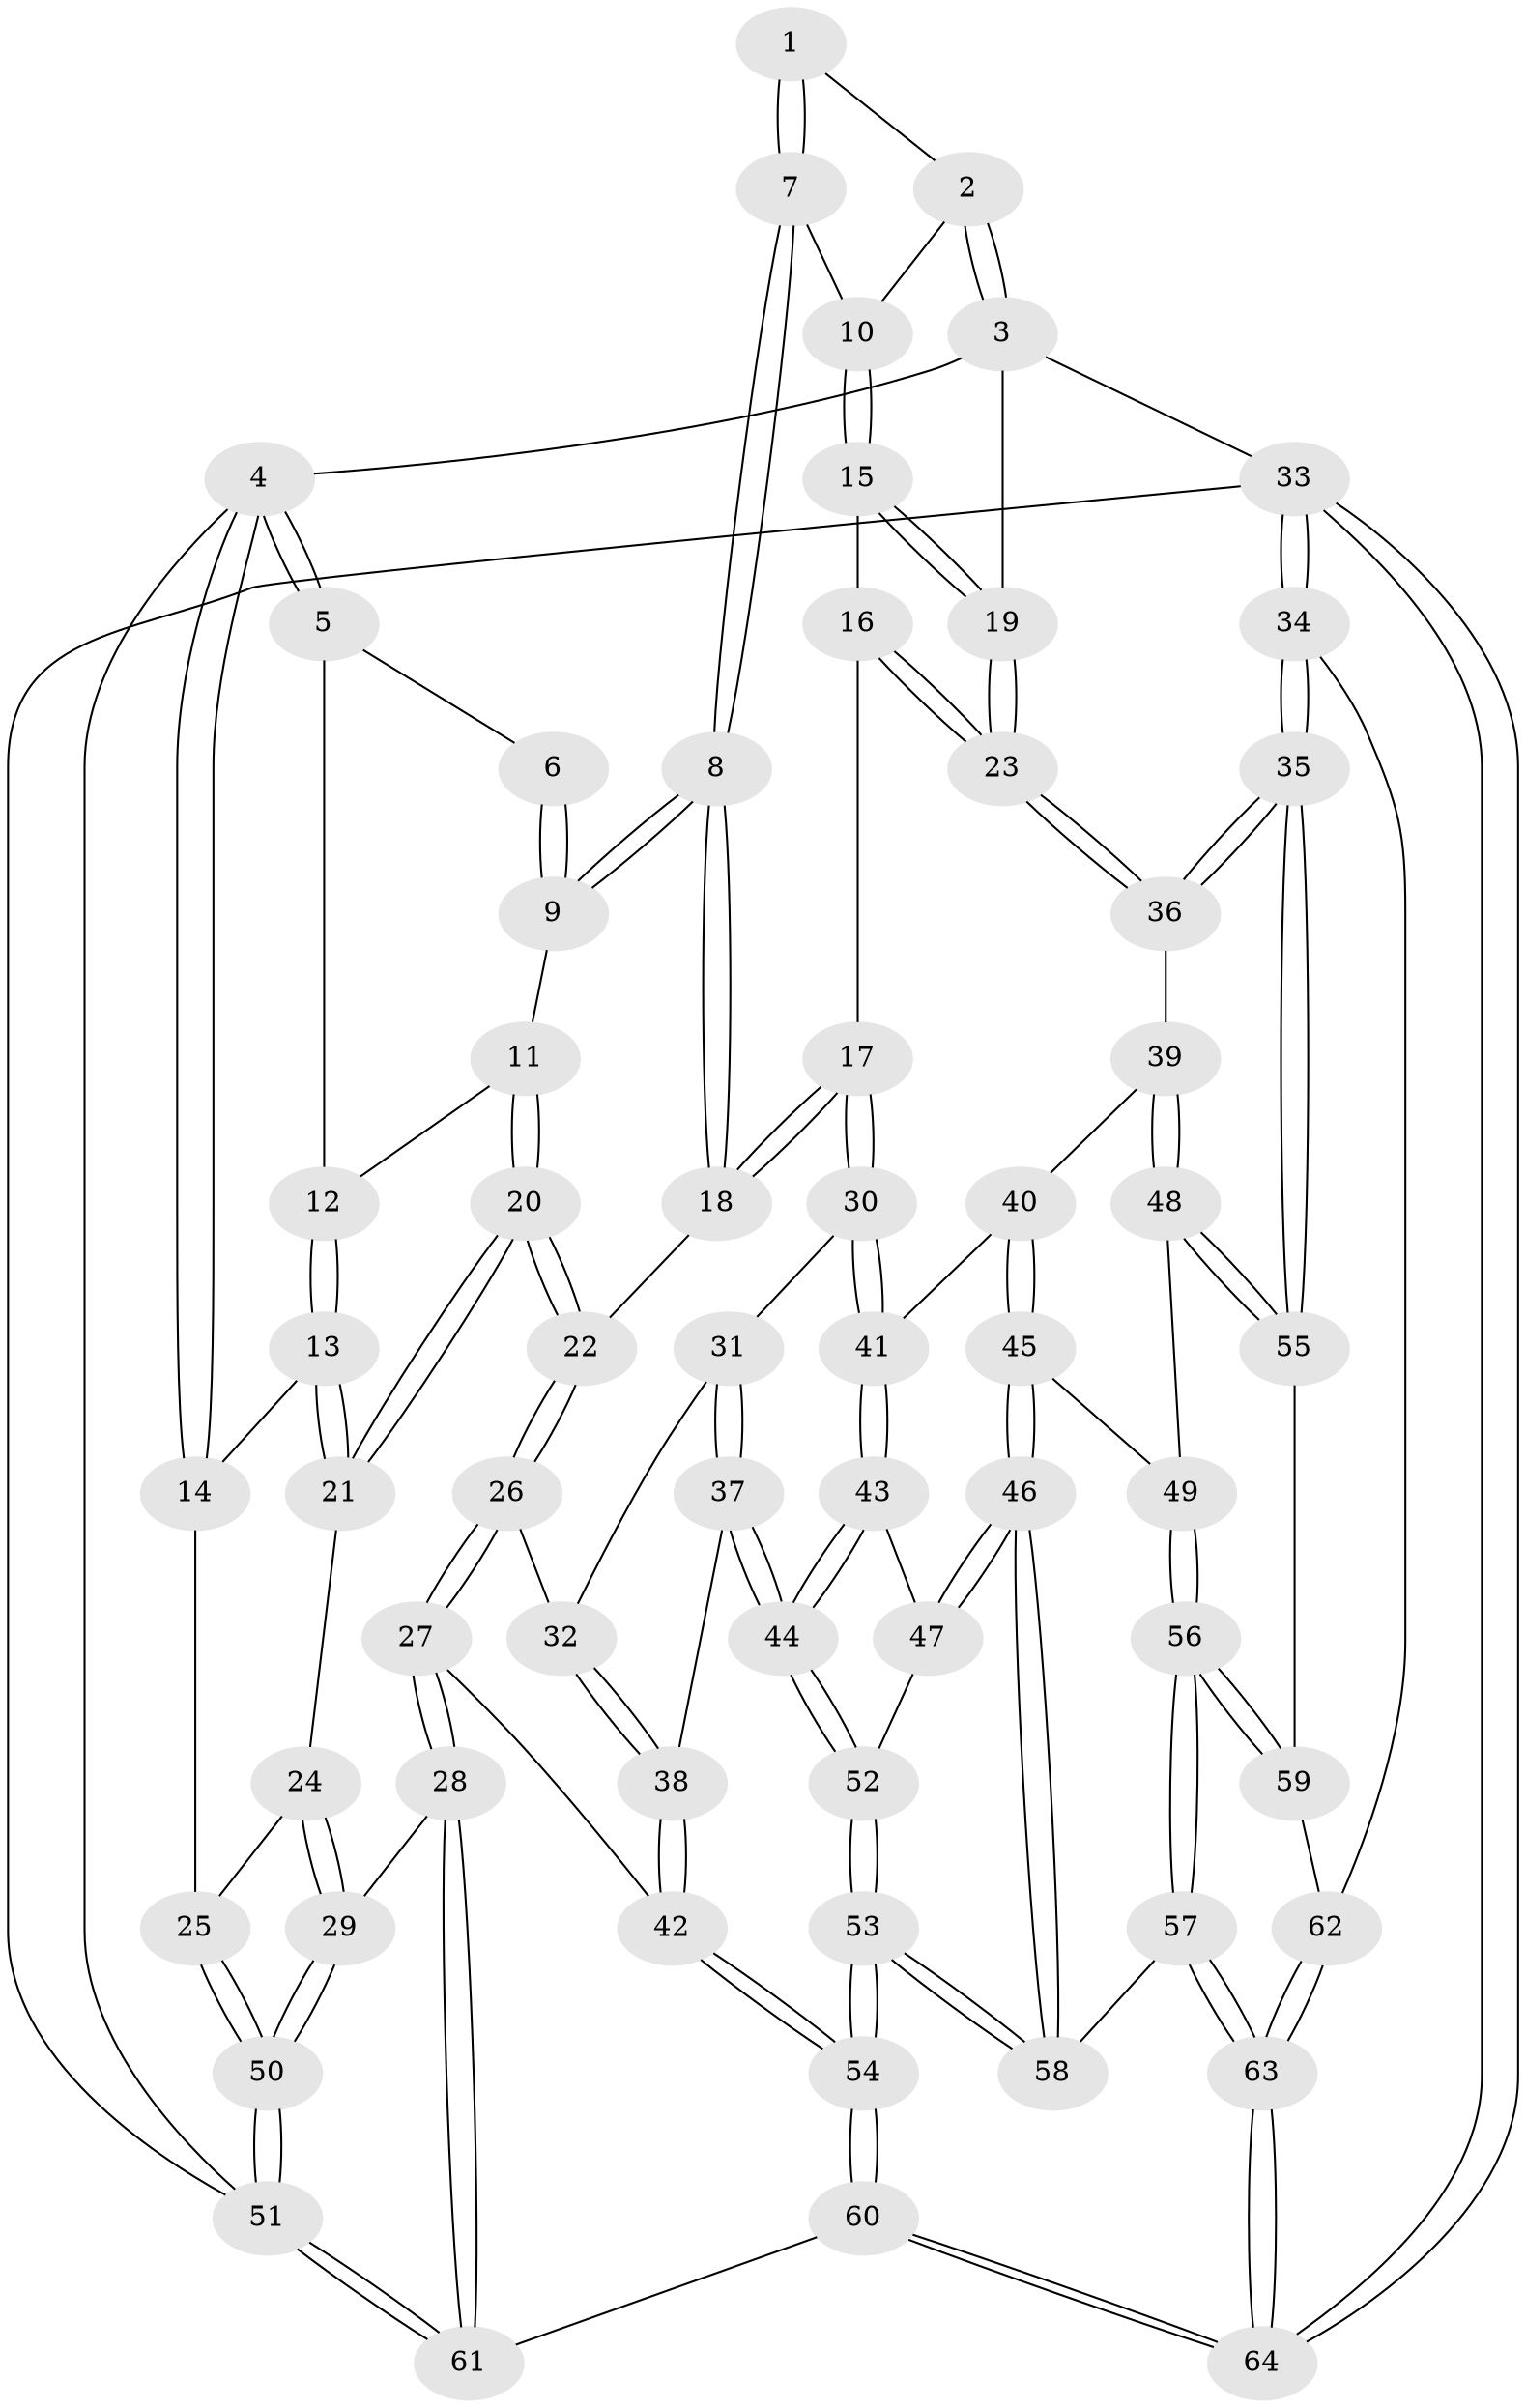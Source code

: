 // coarse degree distribution, {3: 0.5, 5: 0.15, 4: 0.3, 7: 0.05}
// Generated by graph-tools (version 1.1) at 2025/38/03/04/25 23:38:29]
// undirected, 64 vertices, 157 edges
graph export_dot {
  node [color=gray90,style=filled];
  1 [pos="+0.6815235783711909+0"];
  2 [pos="+0.7823261911772468+0"];
  3 [pos="+1+0"];
  4 [pos="+0+0"];
  5 [pos="+0.0136787998143616+0"];
  6 [pos="+0.6526814137863937+0"];
  7 [pos="+0.6929811315601377+0.11429671104254588"];
  8 [pos="+0.6252686547696662+0.2733164800079624"];
  9 [pos="+0.43416266054233715+0.10397125098214648"];
  10 [pos="+0.9010372617008258+0.1784125648011733"];
  11 [pos="+0.3043926724901261+0.11550094894515174"];
  12 [pos="+0.28801554569630916+0.09238545846214201"];
  13 [pos="+0.01985053346287297+0.2516419873247785"];
  14 [pos="+0+0.14293794640061527"];
  15 [pos="+0.9018081645656926+0.17883783246851934"];
  16 [pos="+0.7788290165208289+0.36857964594989245"];
  17 [pos="+0.7102184459540066+0.40283751245838423"];
  18 [pos="+0.6243213974365659+0.29318518188187587"];
  19 [pos="+1+0.15291366516722765"];
  20 [pos="+0.2983675901551362+0.34016124635137357"];
  21 [pos="+0.20029154024749457+0.35984986563873383"];
  22 [pos="+0.33505005361963597+0.3658436507806692"];
  23 [pos="+1+0.3282738057698704"];
  24 [pos="+0.1774010344380762+0.39276436148513566"];
  25 [pos="+0+0.49482860579279836"];
  26 [pos="+0.35895375636886623+0.46041135755677054"];
  27 [pos="+0.29869367407080416+0.6641632268416544"];
  28 [pos="+0.2697792619022581+0.6819163669923461"];
  29 [pos="+0.07339137519011281+0.6945255144056182"];
  30 [pos="+0.7117866443363748+0.4329985525251502"];
  31 [pos="+0.568858613587017+0.5017727922894929"];
  32 [pos="+0.45163762565015064+0.5105321685669048"];
  33 [pos="+1+1"];
  34 [pos="+1+0.6945581670085385"];
  35 [pos="+1+0.6842264525544011"];
  36 [pos="+1+0.39634615641950716"];
  37 [pos="+0.5154644526045586+0.6429187255318355"];
  38 [pos="+0.5061394271270319+0.642179329255796"];
  39 [pos="+0.8615209774823632+0.5389231102122696"];
  40 [pos="+0.8052663977594061+0.5405842981282193"];
  41 [pos="+0.7342721275026354+0.4870610466528855"];
  42 [pos="+0.40689859569970943+0.6913641499341966"];
  43 [pos="+0.6721825155729514+0.5901614066536872"];
  44 [pos="+0.5332082180386326+0.6504846503072844"];
  45 [pos="+0.8230884116476632+0.6413525597038248"];
  46 [pos="+0.7138077995322094+0.7878216382116127"];
  47 [pos="+0.6721761698115081+0.6447737410293828"];
  48 [pos="+1+0.6749672400257604"];
  49 [pos="+0.8756184810110968+0.6969201408677971"];
  50 [pos="+0+0.7871936860955808"];
  51 [pos="+0+1"];
  52 [pos="+0.574986274193287+0.7336351616821793"];
  53 [pos="+0.6226321341351327+0.9740671050405589"];
  54 [pos="+0.5976682049306927+1"];
  55 [pos="+1+0.6846576077371128"];
  56 [pos="+0.876943047239139+0.7923553713014378"];
  57 [pos="+0.8685202256840163+0.8008437201263744"];
  58 [pos="+0.6963925684415616+0.8747506681400172"];
  59 [pos="+0.9074172655169689+0.7931774650597947"];
  60 [pos="+0.5940396238656682+1"];
  61 [pos="+0.4144727015645911+1"];
  62 [pos="+0.9559806853713505+0.8207462388244773"];
  63 [pos="+1+1"];
  64 [pos="+1+1"];
  1 -- 2;
  1 -- 7;
  1 -- 7;
  2 -- 3;
  2 -- 3;
  2 -- 10;
  3 -- 4;
  3 -- 19;
  3 -- 33;
  4 -- 5;
  4 -- 5;
  4 -- 14;
  4 -- 14;
  4 -- 51;
  5 -- 6;
  5 -- 12;
  6 -- 9;
  6 -- 9;
  7 -- 8;
  7 -- 8;
  7 -- 10;
  8 -- 9;
  8 -- 9;
  8 -- 18;
  8 -- 18;
  9 -- 11;
  10 -- 15;
  10 -- 15;
  11 -- 12;
  11 -- 20;
  11 -- 20;
  12 -- 13;
  12 -- 13;
  13 -- 14;
  13 -- 21;
  13 -- 21;
  14 -- 25;
  15 -- 16;
  15 -- 19;
  15 -- 19;
  16 -- 17;
  16 -- 23;
  16 -- 23;
  17 -- 18;
  17 -- 18;
  17 -- 30;
  17 -- 30;
  18 -- 22;
  19 -- 23;
  19 -- 23;
  20 -- 21;
  20 -- 21;
  20 -- 22;
  20 -- 22;
  21 -- 24;
  22 -- 26;
  22 -- 26;
  23 -- 36;
  23 -- 36;
  24 -- 25;
  24 -- 29;
  24 -- 29;
  25 -- 50;
  25 -- 50;
  26 -- 27;
  26 -- 27;
  26 -- 32;
  27 -- 28;
  27 -- 28;
  27 -- 42;
  28 -- 29;
  28 -- 61;
  28 -- 61;
  29 -- 50;
  29 -- 50;
  30 -- 31;
  30 -- 41;
  30 -- 41;
  31 -- 32;
  31 -- 37;
  31 -- 37;
  32 -- 38;
  32 -- 38;
  33 -- 34;
  33 -- 34;
  33 -- 64;
  33 -- 64;
  33 -- 51;
  34 -- 35;
  34 -- 35;
  34 -- 62;
  35 -- 36;
  35 -- 36;
  35 -- 55;
  35 -- 55;
  36 -- 39;
  37 -- 38;
  37 -- 44;
  37 -- 44;
  38 -- 42;
  38 -- 42;
  39 -- 40;
  39 -- 48;
  39 -- 48;
  40 -- 41;
  40 -- 45;
  40 -- 45;
  41 -- 43;
  41 -- 43;
  42 -- 54;
  42 -- 54;
  43 -- 44;
  43 -- 44;
  43 -- 47;
  44 -- 52;
  44 -- 52;
  45 -- 46;
  45 -- 46;
  45 -- 49;
  46 -- 47;
  46 -- 47;
  46 -- 58;
  46 -- 58;
  47 -- 52;
  48 -- 49;
  48 -- 55;
  48 -- 55;
  49 -- 56;
  49 -- 56;
  50 -- 51;
  50 -- 51;
  51 -- 61;
  51 -- 61;
  52 -- 53;
  52 -- 53;
  53 -- 54;
  53 -- 54;
  53 -- 58;
  53 -- 58;
  54 -- 60;
  54 -- 60;
  55 -- 59;
  56 -- 57;
  56 -- 57;
  56 -- 59;
  56 -- 59;
  57 -- 58;
  57 -- 63;
  57 -- 63;
  59 -- 62;
  60 -- 61;
  60 -- 64;
  60 -- 64;
  62 -- 63;
  62 -- 63;
  63 -- 64;
  63 -- 64;
}
